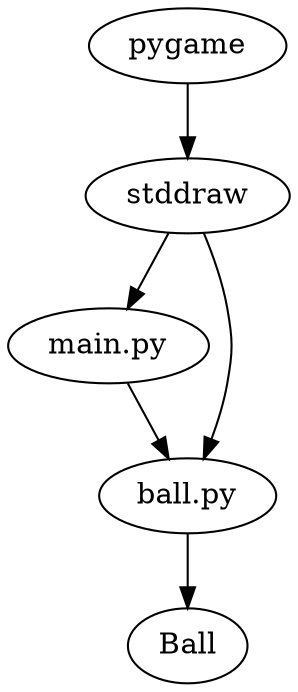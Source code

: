 digraph G
{
    main [label="main.py"];
    ball [label="ball.py"];
    pygame -> stddraw;
    stddraw -> main
    stddraw -> ball;
    ball -> Ball;
    main -> ball;
}